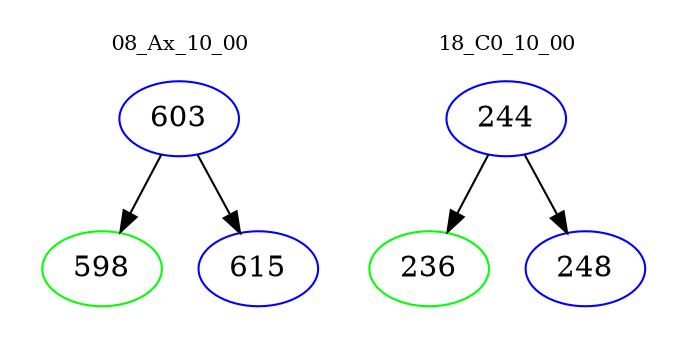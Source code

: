 digraph{
subgraph cluster_0 {
color = white
label = "08_Ax_10_00";
fontsize=10;
T0_603 [label="603", color="blue"]
T0_603 -> T0_598 [color="black"]
T0_598 [label="598", color="green"]
T0_603 -> T0_615 [color="black"]
T0_615 [label="615", color="blue"]
}
subgraph cluster_1 {
color = white
label = "18_C0_10_00";
fontsize=10;
T1_244 [label="244", color="blue"]
T1_244 -> T1_236 [color="black"]
T1_236 [label="236", color="green"]
T1_244 -> T1_248 [color="black"]
T1_248 [label="248", color="blue"]
}
}
